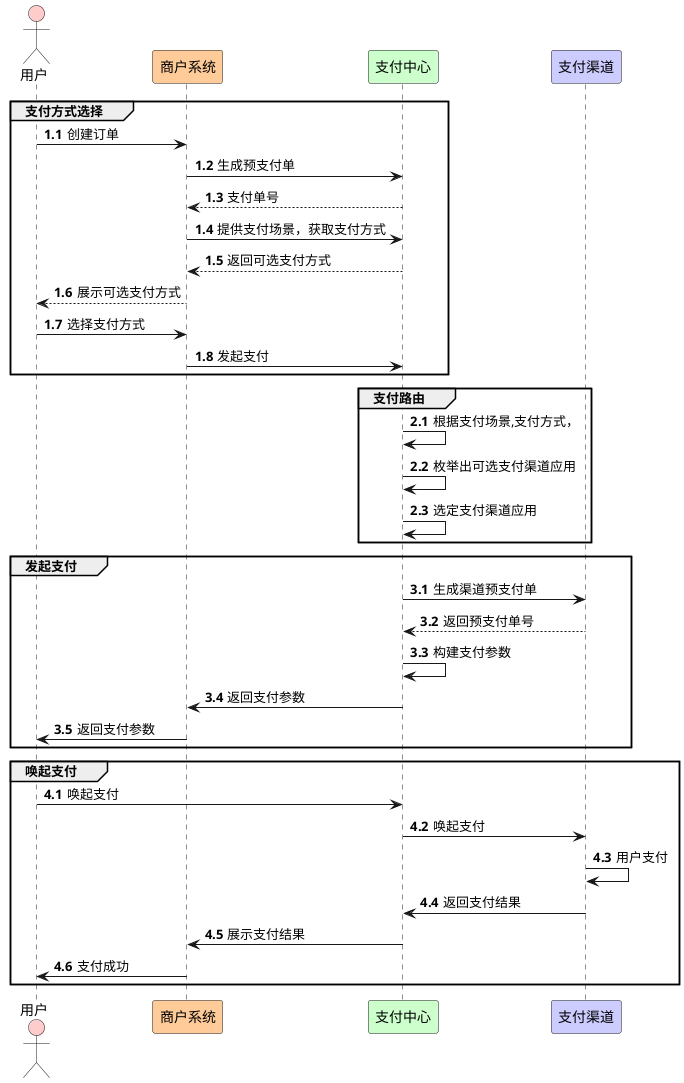 @startuml
'https://plantuml.com/sequence-diagram

actor 用户 #FFCCCC
participant 商户系统 #FFCC99
participant 支付中心 #CCFFCC
participant 支付渠道 #CCCCFF




autonumber 1.1


group 支付方式选择

用户 -> 商户系统: 创建订单

商户系统 -> 支付中心: 生成预支付单

支付中心 --> 商户系统: 支付单号

商户系统 -> 支付中心: 提供支付场景，获取支付方式

支付中心 --> 商户系统: 返回可选支付方式

商户系统 --> 用户: 展示可选支付方式

用户 -> 商户系统: 选择支付方式

商户系统 -> 支付中心: 发起支付

end

autonumber 2.1
group 支付路由


支付中心 -> 支付中心: 根据支付场景,支付方式，
支付中心 -> 支付中心: 枚举出可选支付渠道应用
支付中心 -> 支付中心: 选定支付渠道应用
end

autonumber 3.1
group 发起支付
支付中心 -> 支付渠道: 生成渠道预支付单
支付渠道 --> 支付中心: 返回预支付单号
支付中心 -> 支付中心: 构建支付参数
支付中心 -> 商户系统: 返回支付参数

商户系统 -> 用户:返回支付参数


end
autonumber 4.1
group 唤起支付
用户 -> 支付中心: 唤起支付
支付中心 -> 支付渠道: 唤起支付
支付渠道-> 支付渠道: 用户支付

支付渠道 -> 支付中心: 返回支付结果


支付中心 -> 商户系统: 展示支付结果

商户系统 -> 用户: 支付成功

end





@enduml
